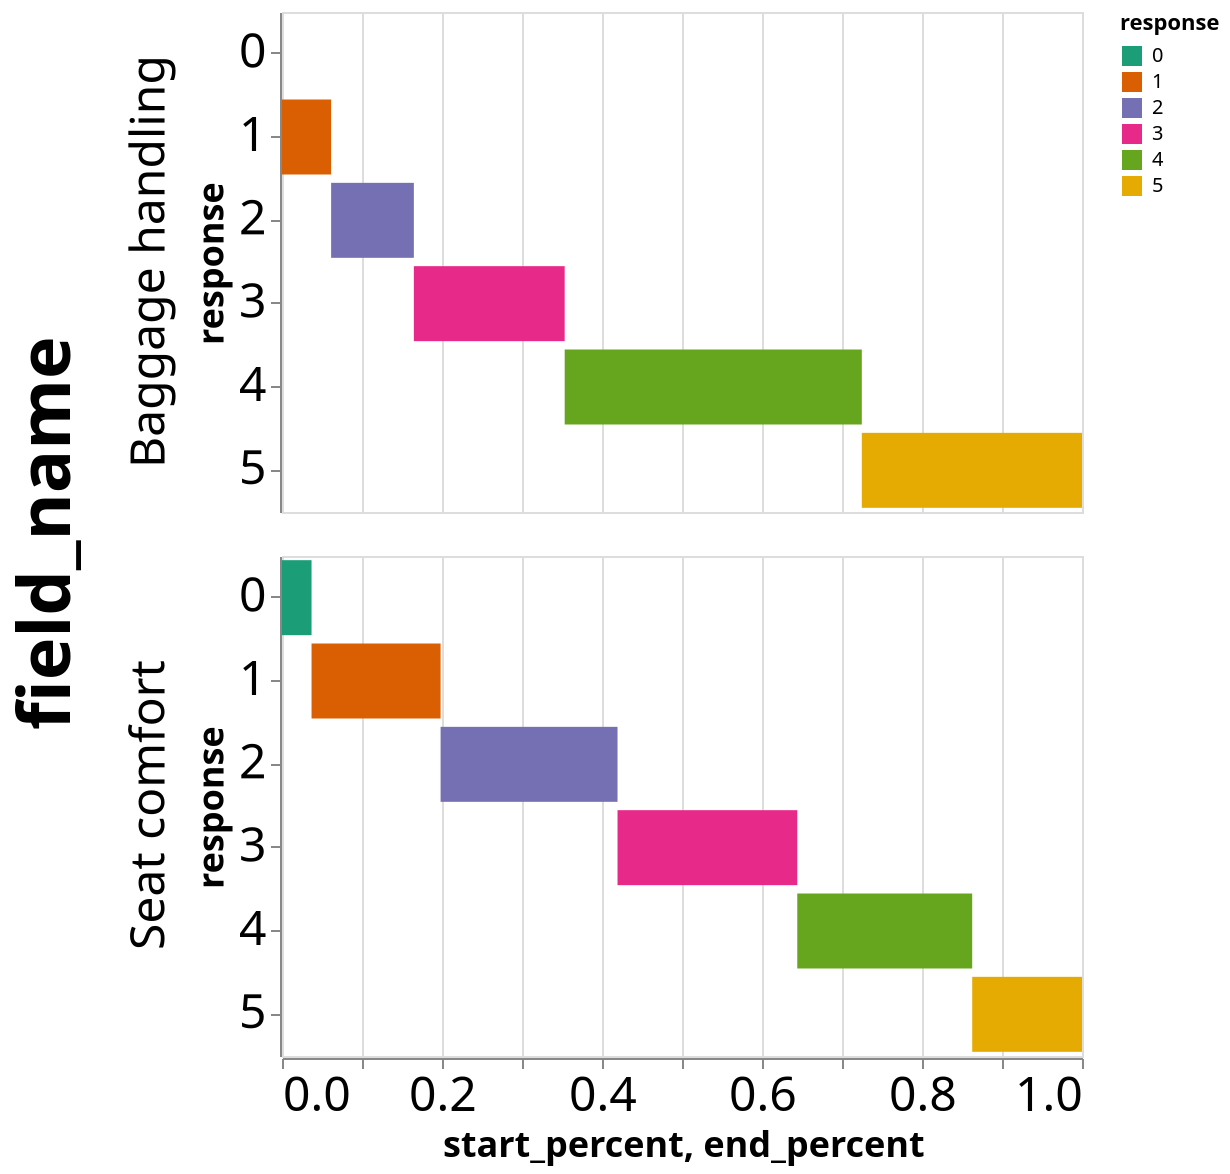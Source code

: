 {
  "config": {
    "view": {
      "width": 400,
      "height": 300
    },
    "mark": {
      "tooltip": null
    },
    "axis": {
      "labelFontSize": 24,
      "titleFontSize": 18
    },
    "header": {
      "labelFontSize": 24,
      "titleFontSize": 36
    }
  },
  "data": {
    "name": "data-15438e8fdb25ef7003001cc1ded0d727"
  },
  "facet": {
    "row": {
      "type": "nominal",
      "field": "field_name"
    }
  },
  "spec": {
    "mark": "bar",
    "encoding": {
      "fill": {
        "type": "nominal",
        "field": "response",
        "scale": {
          "scheme": "dark2"
        }
      },
      "x": {
        "type": "quantitative",
        "field": "start_percent"
      },
      "x2": {
        "field": "end_percent"
      },
      "y": {
        "type": "nominal",
        "field": "response"
      }
    },
    "height": 250,
    "width": 400
  },
  "$schema": "https://vega.github.io/schema/vega-lite/v5.json",
  "datasets": {
    "data-15438e8fdb25ef7003001cc1ded0d727": [
      {
        "Unnamed: 0": 0,
        "field_name": "Baggage handling",
        "response": 1,
        "count": 7975,
        "freq": 0.061402833384662764,
        "end_percent": 0.061402833384662764,
        "start_percent": 0.0,
        "negative": true,
        "end_percent2": -0.10341854019094547,
        "start_percent2": -0.16482137357560825
      },
      {
        "Unnamed: 0": 1,
        "field_name": "Baggage handling",
        "response": 2,
        "count": 13432,
        "freq": 0.10341854019094547,
        "end_percent": 0.16482137357560825,
        "start_percent": 0.061402833384662764,
        "negative": true,
        "end_percent2": 0.0,
        "start_percent2": -0.10341854019094547
      },
      {
        "Unnamed: 0": 2,
        "field_name": "Baggage handling",
        "response": 3,
        "count": 24485,
        "freq": 0.1885201724668925,
        "end_percent": 0.3533415460425008,
        "start_percent": 0.16482137357560825,
        "negative": false,
        "end_percent2": 0.18852017246689254,
        "start_percent2": 0.0
      },
      {
        "Unnamed: 0": 3,
        "field_name": "Baggage handling",
        "response": 4,
        "count": 48240,
        "freq": 0.3714197720973206,
        "end_percent": 0.7247613181398214,
        "start_percent": 0.3533415460425008,
        "negative": false,
        "end_percent2": 0.5599399445642131,
        "start_percent2": 0.18852017246689254
      },
      {
        "Unnamed: 0": 4,
        "field_name": "Baggage handling",
        "response": 5,
        "count": 35748,
        "freq": 0.27523868186017864,
        "end_percent": 1.0,
        "start_percent": 0.7247613181398214,
        "negative": false,
        "end_percent2": 0.8351786264243918,
        "start_percent2": 0.5599399445642131
      },
      {
        "Unnamed: 0": 5,
        "field_name": "Seat comfort",
        "response": 0,
        "count": 4797,
        "freq": 0.03693409300893132,
        "end_percent": 0.03693409300893132,
        "start_percent": 0.0,
        "negative": true,
        "end_percent2": -0.3824684323991377,
        "start_percent2": -0.419402525408069
      },
      {
        "Unnamed: 0": 6,
        "field_name": "Seat comfort",
        "response": 1,
        "count": 20949,
        "freq": 0.16129504157684016,
        "end_percent": 0.1982291345857715,
        "start_percent": 0.03693409300893132,
        "negative": true,
        "end_percent2": -0.2211733908222975,
        "start_percent2": -0.3824684323991377
      },
      {
        "Unnamed: 0": 7,
        "field_name": "Seat comfort",
        "response": 2,
        "count": 28726,
        "freq": 0.2211733908222975,
        "end_percent": 0.419402525408069,
        "start_percent": 0.1982291345857715,
        "negative": true,
        "end_percent2": 0.0,
        "start_percent2": -0.2211733908222975
      },
      {
        "Unnamed: 0": 8,
        "field_name": "Seat comfort",
        "response": 3,
        "count": 29183,
        "freq": 0.22469202340622116,
        "end_percent": 0.6440945488142902,
        "start_percent": 0.419402525408069,
        "negative": false,
        "end_percent2": 0.2246920234062212,
        "start_percent2": 0.0
      },
      {
        "Unnamed: 0": 9,
        "field_name": "Seat comfort",
        "response": 4,
        "count": 28398,
        "freq": 0.21864798275331074,
        "end_percent": 0.862742531567601,
        "start_percent": 0.6440945488142902,
        "negative": false,
        "end_percent2": 0.443340006159532,
        "start_percent2": 0.2246920234062212
      },
      {
        "Unnamed: 0": 10,
        "field_name": "Seat comfort",
        "response": 5,
        "count": 17827,
        "freq": 0.13725746843239914,
        "end_percent": 1.0,
        "start_percent": 0.862742531567601,
        "negative": false,
        "end_percent2": 0.580597474591931,
        "start_percent2": 0.443340006159532
      }
    ]
  }
}